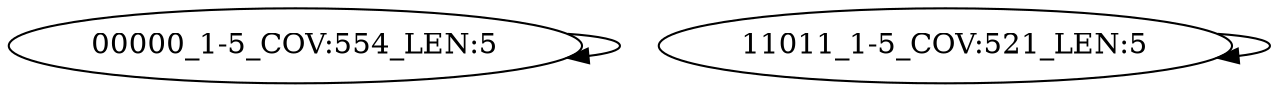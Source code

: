 digraph G {
    "00000_1-5_COV:554_LEN:5" -> "00000_1-5_COV:554_LEN:5";
    "11011_1-5_COV:521_LEN:5" -> "11011_1-5_COV:521_LEN:5";
}
